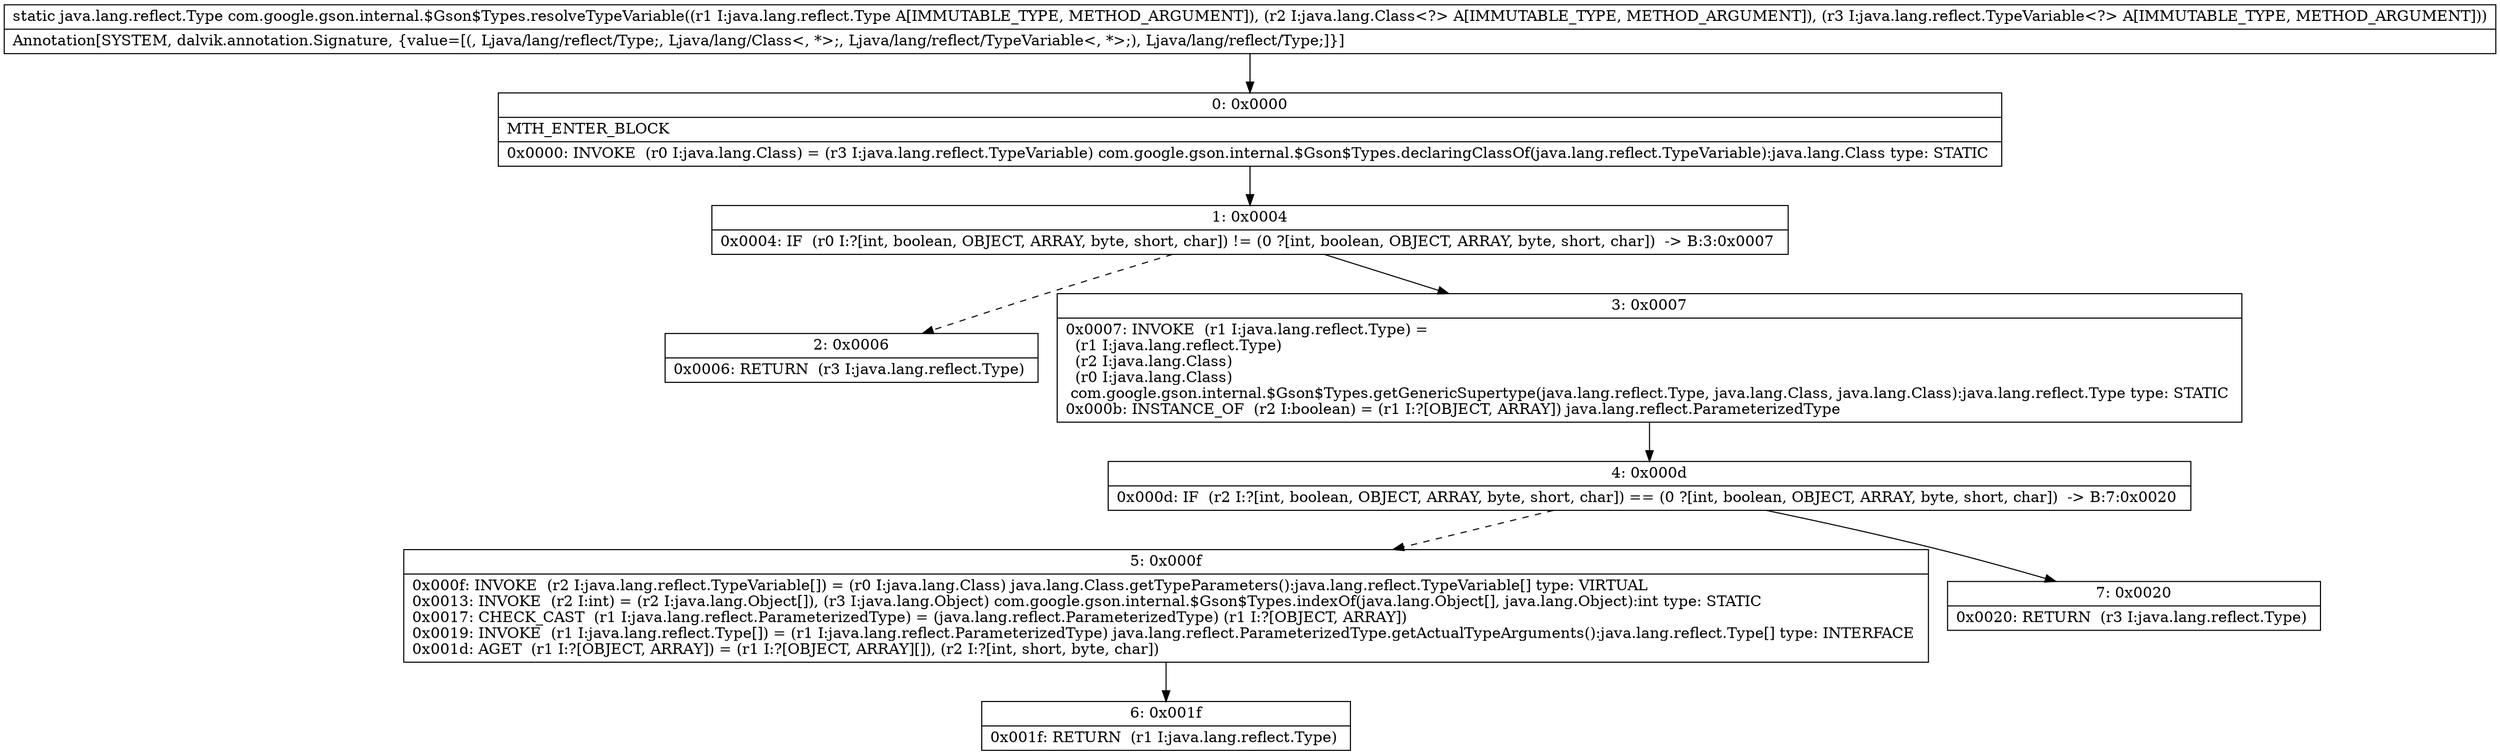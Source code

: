 digraph "CFG forcom.google.gson.internal.$Gson$Types.resolveTypeVariable(Ljava\/lang\/reflect\/Type;Ljava\/lang\/Class;Ljava\/lang\/reflect\/TypeVariable;)Ljava\/lang\/reflect\/Type;" {
Node_0 [shape=record,label="{0\:\ 0x0000|MTH_ENTER_BLOCK\l|0x0000: INVOKE  (r0 I:java.lang.Class) = (r3 I:java.lang.reflect.TypeVariable) com.google.gson.internal.$Gson$Types.declaringClassOf(java.lang.reflect.TypeVariable):java.lang.Class type: STATIC \l}"];
Node_1 [shape=record,label="{1\:\ 0x0004|0x0004: IF  (r0 I:?[int, boolean, OBJECT, ARRAY, byte, short, char]) != (0 ?[int, boolean, OBJECT, ARRAY, byte, short, char])  \-\> B:3:0x0007 \l}"];
Node_2 [shape=record,label="{2\:\ 0x0006|0x0006: RETURN  (r3 I:java.lang.reflect.Type) \l}"];
Node_3 [shape=record,label="{3\:\ 0x0007|0x0007: INVOKE  (r1 I:java.lang.reflect.Type) = \l  (r1 I:java.lang.reflect.Type)\l  (r2 I:java.lang.Class)\l  (r0 I:java.lang.Class)\l com.google.gson.internal.$Gson$Types.getGenericSupertype(java.lang.reflect.Type, java.lang.Class, java.lang.Class):java.lang.reflect.Type type: STATIC \l0x000b: INSTANCE_OF  (r2 I:boolean) = (r1 I:?[OBJECT, ARRAY]) java.lang.reflect.ParameterizedType \l}"];
Node_4 [shape=record,label="{4\:\ 0x000d|0x000d: IF  (r2 I:?[int, boolean, OBJECT, ARRAY, byte, short, char]) == (0 ?[int, boolean, OBJECT, ARRAY, byte, short, char])  \-\> B:7:0x0020 \l}"];
Node_5 [shape=record,label="{5\:\ 0x000f|0x000f: INVOKE  (r2 I:java.lang.reflect.TypeVariable[]) = (r0 I:java.lang.Class) java.lang.Class.getTypeParameters():java.lang.reflect.TypeVariable[] type: VIRTUAL \l0x0013: INVOKE  (r2 I:int) = (r2 I:java.lang.Object[]), (r3 I:java.lang.Object) com.google.gson.internal.$Gson$Types.indexOf(java.lang.Object[], java.lang.Object):int type: STATIC \l0x0017: CHECK_CAST  (r1 I:java.lang.reflect.ParameterizedType) = (java.lang.reflect.ParameterizedType) (r1 I:?[OBJECT, ARRAY]) \l0x0019: INVOKE  (r1 I:java.lang.reflect.Type[]) = (r1 I:java.lang.reflect.ParameterizedType) java.lang.reflect.ParameterizedType.getActualTypeArguments():java.lang.reflect.Type[] type: INTERFACE \l0x001d: AGET  (r1 I:?[OBJECT, ARRAY]) = (r1 I:?[OBJECT, ARRAY][]), (r2 I:?[int, short, byte, char]) \l}"];
Node_6 [shape=record,label="{6\:\ 0x001f|0x001f: RETURN  (r1 I:java.lang.reflect.Type) \l}"];
Node_7 [shape=record,label="{7\:\ 0x0020|0x0020: RETURN  (r3 I:java.lang.reflect.Type) \l}"];
MethodNode[shape=record,label="{static java.lang.reflect.Type com.google.gson.internal.$Gson$Types.resolveTypeVariable((r1 I:java.lang.reflect.Type A[IMMUTABLE_TYPE, METHOD_ARGUMENT]), (r2 I:java.lang.Class\<?\> A[IMMUTABLE_TYPE, METHOD_ARGUMENT]), (r3 I:java.lang.reflect.TypeVariable\<?\> A[IMMUTABLE_TYPE, METHOD_ARGUMENT]))  | Annotation[SYSTEM, dalvik.annotation.Signature, \{value=[(, Ljava\/lang\/reflect\/Type;, Ljava\/lang\/Class\<, *\>;, Ljava\/lang\/reflect\/TypeVariable\<, *\>;), Ljava\/lang\/reflect\/Type;]\}]\l}"];
MethodNode -> Node_0;
Node_0 -> Node_1;
Node_1 -> Node_2[style=dashed];
Node_1 -> Node_3;
Node_3 -> Node_4;
Node_4 -> Node_5[style=dashed];
Node_4 -> Node_7;
Node_5 -> Node_6;
}

